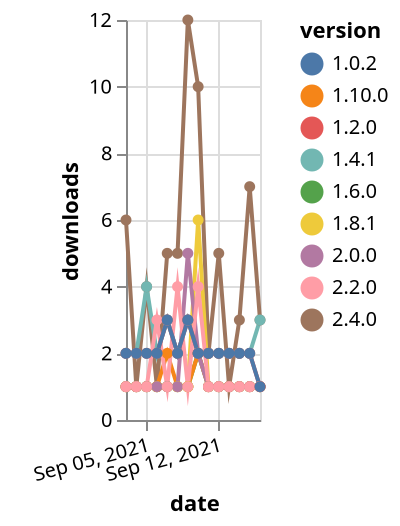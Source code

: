 {"$schema": "https://vega.github.io/schema/vega-lite/v5.json", "description": "A simple bar chart with embedded data.", "data": {"values": [{"date": "2021-09-03", "total": 515, "delta": 1, "version": "1.6.0"}, {"date": "2021-09-04", "total": 516, "delta": 1, "version": "1.6.0"}, {"date": "2021-09-05", "total": 517, "delta": 1, "version": "1.6.0"}, {"date": "2021-09-06", "total": 518, "delta": 1, "version": "1.6.0"}, {"date": "2021-09-07", "total": 519, "delta": 1, "version": "1.6.0"}, {"date": "2021-09-08", "total": 520, "delta": 1, "version": "1.6.0"}, {"date": "2021-09-09", "total": 521, "delta": 1, "version": "1.6.0"}, {"date": "2021-09-10", "total": 523, "delta": 2, "version": "1.6.0"}, {"date": "2021-09-11", "total": 524, "delta": 1, "version": "1.6.0"}, {"date": "2021-09-12", "total": 525, "delta": 1, "version": "1.6.0"}, {"date": "2021-09-13", "total": 526, "delta": 1, "version": "1.6.0"}, {"date": "2021-09-14", "total": 527, "delta": 1, "version": "1.6.0"}, {"date": "2021-09-15", "total": 528, "delta": 1, "version": "1.6.0"}, {"date": "2021-09-16", "total": 529, "delta": 1, "version": "1.6.0"}, {"date": "2021-09-03", "total": 274, "delta": 6, "version": "2.4.0"}, {"date": "2021-09-04", "total": 275, "delta": 1, "version": "2.4.0"}, {"date": "2021-09-05", "total": 279, "delta": 4, "version": "2.4.0"}, {"date": "2021-09-06", "total": 280, "delta": 1, "version": "2.4.0"}, {"date": "2021-09-07", "total": 285, "delta": 5, "version": "2.4.0"}, {"date": "2021-09-08", "total": 290, "delta": 5, "version": "2.4.0"}, {"date": "2021-09-09", "total": 302, "delta": 12, "version": "2.4.0"}, {"date": "2021-09-10", "total": 312, "delta": 10, "version": "2.4.0"}, {"date": "2021-09-11", "total": 314, "delta": 2, "version": "2.4.0"}, {"date": "2021-09-12", "total": 319, "delta": 5, "version": "2.4.0"}, {"date": "2021-09-13", "total": 320, "delta": 1, "version": "2.4.0"}, {"date": "2021-09-14", "total": 323, "delta": 3, "version": "2.4.0"}, {"date": "2021-09-15", "total": 330, "delta": 7, "version": "2.4.0"}, {"date": "2021-09-16", "total": 333, "delta": 3, "version": "2.4.0"}, {"date": "2021-09-03", "total": 343, "delta": 1, "version": "1.10.0"}, {"date": "2021-09-04", "total": 344, "delta": 1, "version": "1.10.0"}, {"date": "2021-09-05", "total": 345, "delta": 1, "version": "1.10.0"}, {"date": "2021-09-06", "total": 346, "delta": 1, "version": "1.10.0"}, {"date": "2021-09-07", "total": 348, "delta": 2, "version": "1.10.0"}, {"date": "2021-09-08", "total": 349, "delta": 1, "version": "1.10.0"}, {"date": "2021-09-09", "total": 350, "delta": 1, "version": "1.10.0"}, {"date": "2021-09-10", "total": 352, "delta": 2, "version": "1.10.0"}, {"date": "2021-09-11", "total": 353, "delta": 1, "version": "1.10.0"}, {"date": "2021-09-12", "total": 354, "delta": 1, "version": "1.10.0"}, {"date": "2021-09-13", "total": 355, "delta": 1, "version": "1.10.0"}, {"date": "2021-09-14", "total": 356, "delta": 1, "version": "1.10.0"}, {"date": "2021-09-15", "total": 357, "delta": 1, "version": "1.10.0"}, {"date": "2021-09-16", "total": 358, "delta": 1, "version": "1.10.0"}, {"date": "2021-09-03", "total": 313, "delta": 1, "version": "1.8.1"}, {"date": "2021-09-04", "total": 314, "delta": 1, "version": "1.8.1"}, {"date": "2021-09-05", "total": 315, "delta": 1, "version": "1.8.1"}, {"date": "2021-09-06", "total": 316, "delta": 1, "version": "1.8.1"}, {"date": "2021-09-07", "total": 317, "delta": 1, "version": "1.8.1"}, {"date": "2021-09-08", "total": 318, "delta": 1, "version": "1.8.1"}, {"date": "2021-09-09", "total": 319, "delta": 1, "version": "1.8.1"}, {"date": "2021-09-10", "total": 325, "delta": 6, "version": "1.8.1"}, {"date": "2021-09-11", "total": 326, "delta": 1, "version": "1.8.1"}, {"date": "2021-09-12", "total": 327, "delta": 1, "version": "1.8.1"}, {"date": "2021-09-13", "total": 328, "delta": 1, "version": "1.8.1"}, {"date": "2021-09-14", "total": 329, "delta": 1, "version": "1.8.1"}, {"date": "2021-09-15", "total": 330, "delta": 1, "version": "1.8.1"}, {"date": "2021-09-16", "total": 331, "delta": 1, "version": "1.8.1"}, {"date": "2021-09-03", "total": 2385, "delta": 2, "version": "1.4.1"}, {"date": "2021-09-04", "total": 2387, "delta": 2, "version": "1.4.1"}, {"date": "2021-09-05", "total": 2391, "delta": 4, "version": "1.4.1"}, {"date": "2021-09-06", "total": 2393, "delta": 2, "version": "1.4.1"}, {"date": "2021-09-07", "total": 2396, "delta": 3, "version": "1.4.1"}, {"date": "2021-09-08", "total": 2398, "delta": 2, "version": "1.4.1"}, {"date": "2021-09-09", "total": 2401, "delta": 3, "version": "1.4.1"}, {"date": "2021-09-10", "total": 2403, "delta": 2, "version": "1.4.1"}, {"date": "2021-09-11", "total": 2405, "delta": 2, "version": "1.4.1"}, {"date": "2021-09-12", "total": 2407, "delta": 2, "version": "1.4.1"}, {"date": "2021-09-13", "total": 2409, "delta": 2, "version": "1.4.1"}, {"date": "2021-09-14", "total": 2411, "delta": 2, "version": "1.4.1"}, {"date": "2021-09-15", "total": 2413, "delta": 2, "version": "1.4.1"}, {"date": "2021-09-16", "total": 2416, "delta": 3, "version": "1.4.1"}, {"date": "2021-09-03", "total": 766, "delta": 1, "version": "2.0.0"}, {"date": "2021-09-04", "total": 767, "delta": 1, "version": "2.0.0"}, {"date": "2021-09-05", "total": 768, "delta": 1, "version": "2.0.0"}, {"date": "2021-09-06", "total": 769, "delta": 1, "version": "2.0.0"}, {"date": "2021-09-07", "total": 770, "delta": 1, "version": "2.0.0"}, {"date": "2021-09-08", "total": 771, "delta": 1, "version": "2.0.0"}, {"date": "2021-09-09", "total": 776, "delta": 5, "version": "2.0.0"}, {"date": "2021-09-10", "total": 778, "delta": 2, "version": "2.0.0"}, {"date": "2021-09-11", "total": 779, "delta": 1, "version": "2.0.0"}, {"date": "2021-09-12", "total": 780, "delta": 1, "version": "2.0.0"}, {"date": "2021-09-13", "total": 781, "delta": 1, "version": "2.0.0"}, {"date": "2021-09-14", "total": 782, "delta": 1, "version": "2.0.0"}, {"date": "2021-09-15", "total": 783, "delta": 1, "version": "2.0.0"}, {"date": "2021-09-16", "total": 784, "delta": 1, "version": "2.0.0"}, {"date": "2021-09-03", "total": 974, "delta": 1, "version": "2.2.0"}, {"date": "2021-09-04", "total": 975, "delta": 1, "version": "2.2.0"}, {"date": "2021-09-05", "total": 976, "delta": 1, "version": "2.2.0"}, {"date": "2021-09-06", "total": 979, "delta": 3, "version": "2.2.0"}, {"date": "2021-09-07", "total": 980, "delta": 1, "version": "2.2.0"}, {"date": "2021-09-08", "total": 984, "delta": 4, "version": "2.2.0"}, {"date": "2021-09-09", "total": 985, "delta": 1, "version": "2.2.0"}, {"date": "2021-09-10", "total": 989, "delta": 4, "version": "2.2.0"}, {"date": "2021-09-11", "total": 990, "delta": 1, "version": "2.2.0"}, {"date": "2021-09-12", "total": 991, "delta": 1, "version": "2.2.0"}, {"date": "2021-09-13", "total": 992, "delta": 1, "version": "2.2.0"}, {"date": "2021-09-14", "total": 993, "delta": 1, "version": "2.2.0"}, {"date": "2021-09-15", "total": 994, "delta": 1, "version": "2.2.0"}, {"date": "2021-09-16", "total": 995, "delta": 1, "version": "2.2.0"}, {"date": "2021-09-03", "total": 2704, "delta": 2, "version": "1.2.0"}, {"date": "2021-09-04", "total": 2706, "delta": 2, "version": "1.2.0"}, {"date": "2021-09-05", "total": 2708, "delta": 2, "version": "1.2.0"}, {"date": "2021-09-06", "total": 2710, "delta": 2, "version": "1.2.0"}, {"date": "2021-09-07", "total": 2713, "delta": 3, "version": "1.2.0"}, {"date": "2021-09-08", "total": 2715, "delta": 2, "version": "1.2.0"}, {"date": "2021-09-09", "total": 2718, "delta": 3, "version": "1.2.0"}, {"date": "2021-09-10", "total": 2720, "delta": 2, "version": "1.2.0"}, {"date": "2021-09-11", "total": 2722, "delta": 2, "version": "1.2.0"}, {"date": "2021-09-12", "total": 2724, "delta": 2, "version": "1.2.0"}, {"date": "2021-09-13", "total": 2726, "delta": 2, "version": "1.2.0"}, {"date": "2021-09-14", "total": 2728, "delta": 2, "version": "1.2.0"}, {"date": "2021-09-15", "total": 2730, "delta": 2, "version": "1.2.0"}, {"date": "2021-09-16", "total": 2731, "delta": 1, "version": "1.2.0"}, {"date": "2021-09-03", "total": 2572, "delta": 2, "version": "1.0.2"}, {"date": "2021-09-04", "total": 2574, "delta": 2, "version": "1.0.2"}, {"date": "2021-09-05", "total": 2576, "delta": 2, "version": "1.0.2"}, {"date": "2021-09-06", "total": 2578, "delta": 2, "version": "1.0.2"}, {"date": "2021-09-07", "total": 2581, "delta": 3, "version": "1.0.2"}, {"date": "2021-09-08", "total": 2583, "delta": 2, "version": "1.0.2"}, {"date": "2021-09-09", "total": 2586, "delta": 3, "version": "1.0.2"}, {"date": "2021-09-10", "total": 2588, "delta": 2, "version": "1.0.2"}, {"date": "2021-09-11", "total": 2590, "delta": 2, "version": "1.0.2"}, {"date": "2021-09-12", "total": 2592, "delta": 2, "version": "1.0.2"}, {"date": "2021-09-13", "total": 2594, "delta": 2, "version": "1.0.2"}, {"date": "2021-09-14", "total": 2596, "delta": 2, "version": "1.0.2"}, {"date": "2021-09-15", "total": 2598, "delta": 2, "version": "1.0.2"}, {"date": "2021-09-16", "total": 2599, "delta": 1, "version": "1.0.2"}]}, "width": "container", "mark": {"type": "line", "point": {"filled": true}}, "encoding": {"x": {"field": "date", "type": "temporal", "timeUnit": "yearmonthdate", "title": "date", "axis": {"labelAngle": -15}}, "y": {"field": "delta", "type": "quantitative", "title": "downloads"}, "color": {"field": "version", "type": "nominal"}, "tooltip": {"field": "delta"}}}